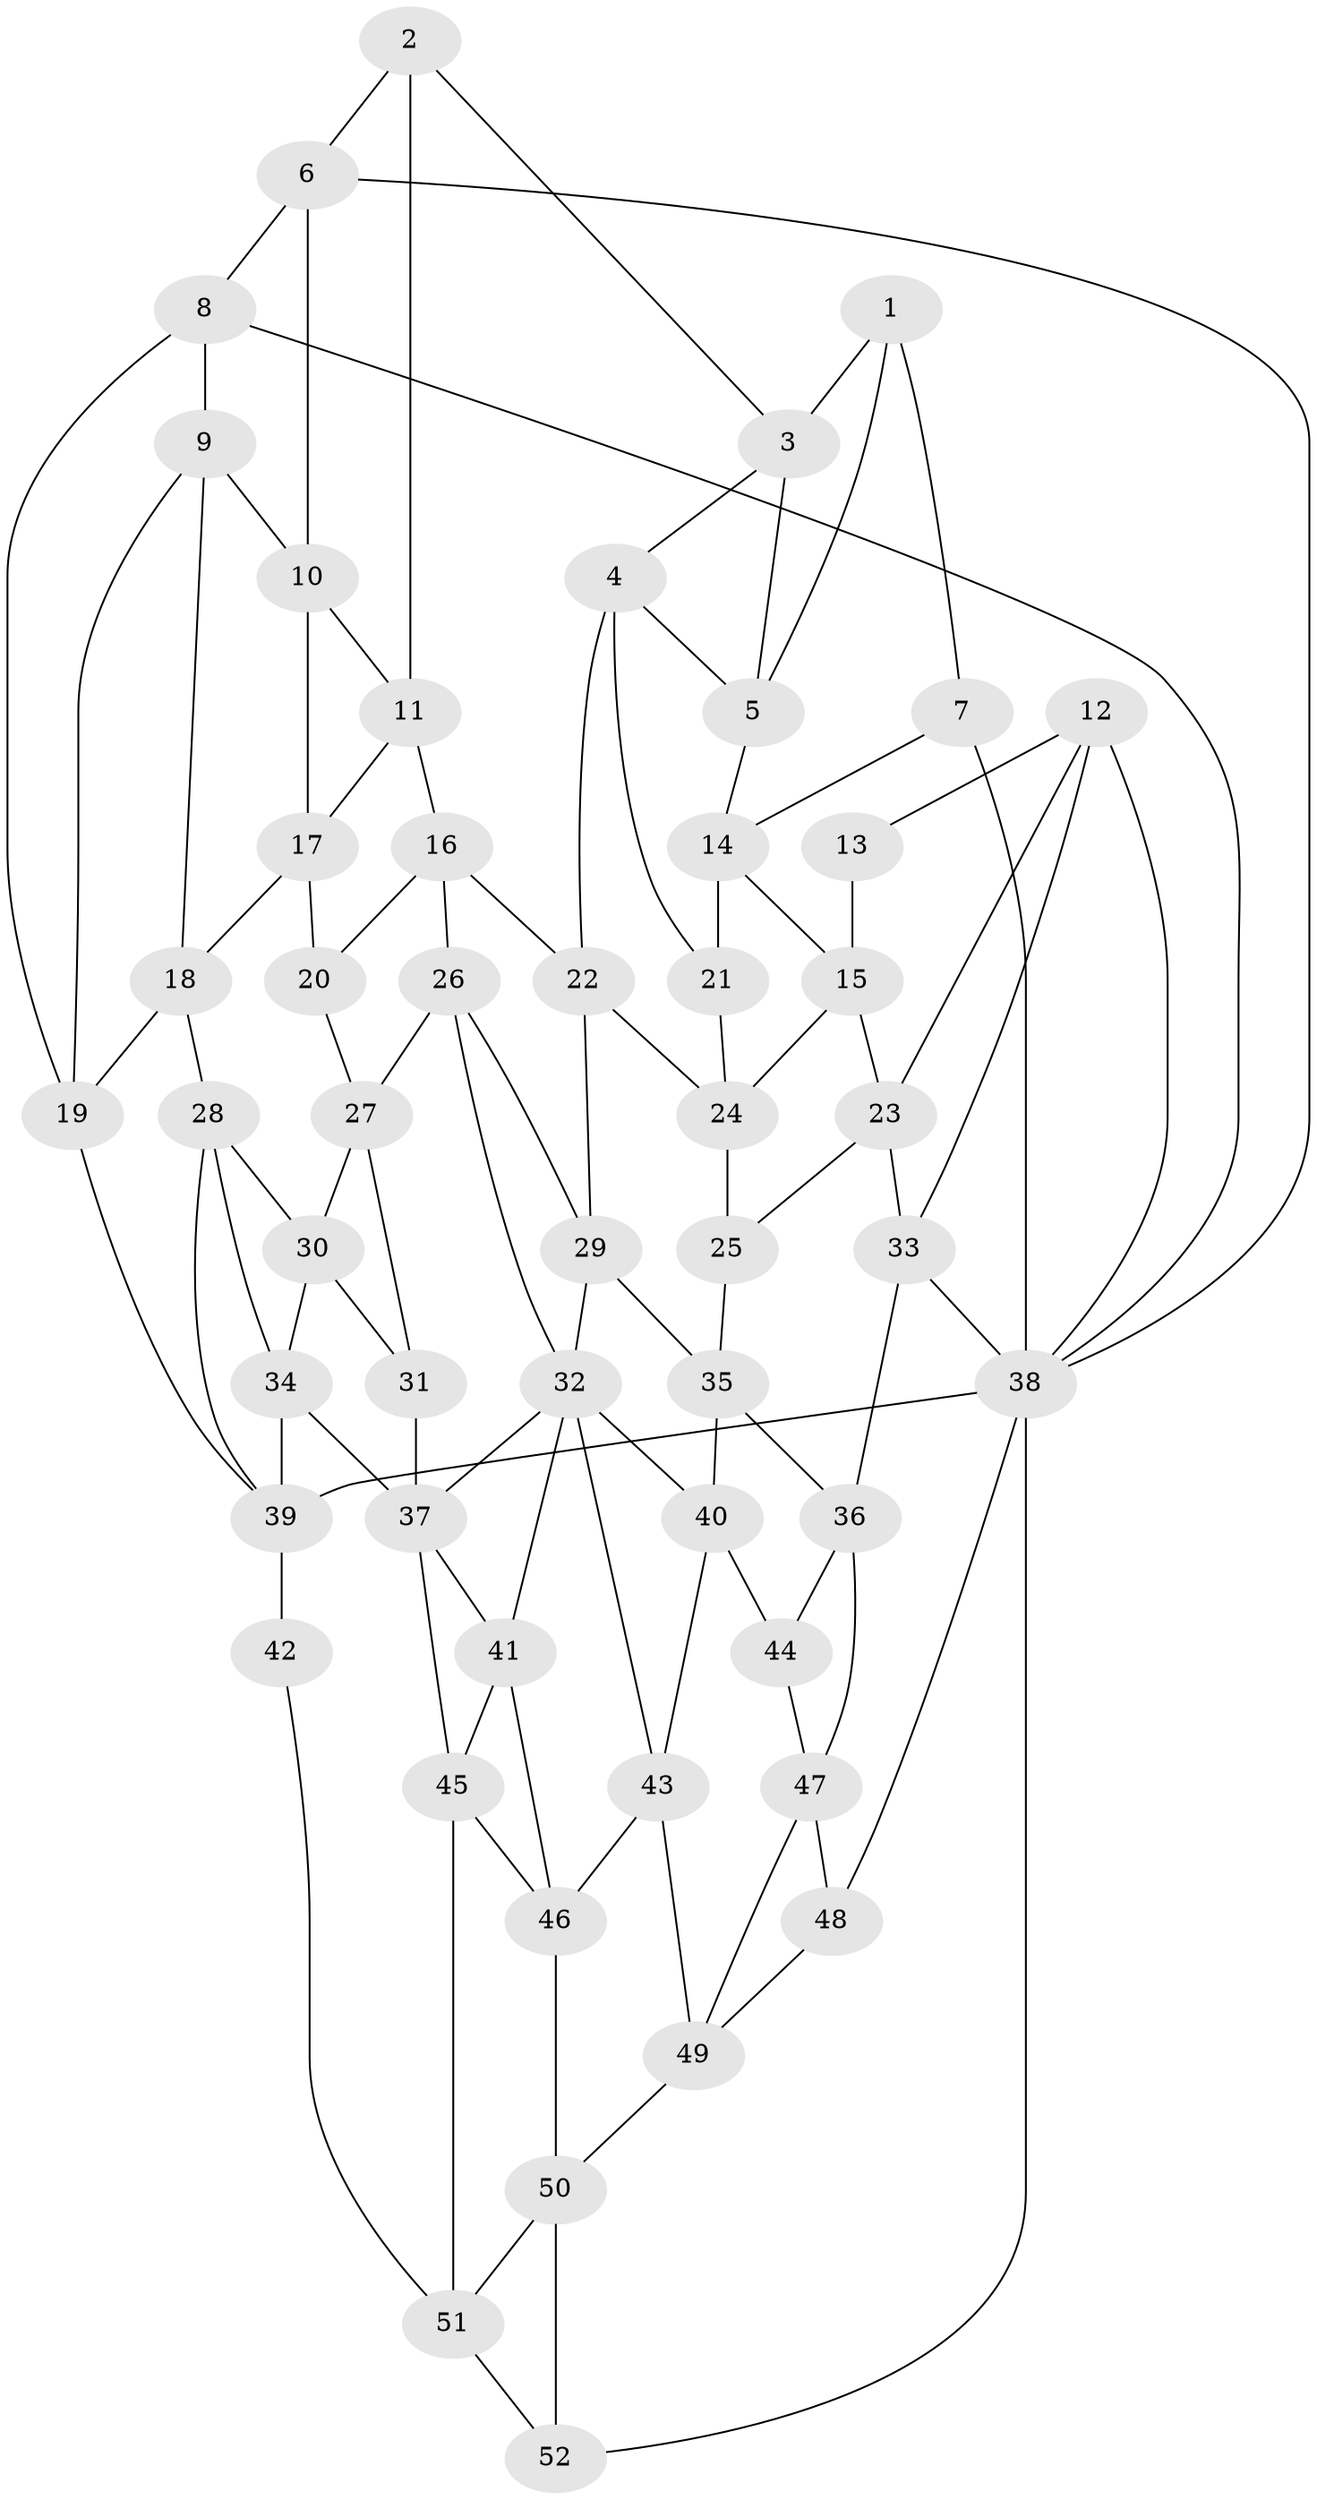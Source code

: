 // original degree distribution, {3: 0.028846153846153848, 4: 0.19230769230769232, 6: 0.19230769230769232, 5: 0.5865384615384616}
// Generated by graph-tools (version 1.1) at 2025/51/03/09/25 03:51:10]
// undirected, 52 vertices, 101 edges
graph export_dot {
graph [start="1"]
  node [color=gray90,style=filled];
  1;
  2;
  3;
  4;
  5;
  6;
  7;
  8;
  9;
  10;
  11;
  12;
  13;
  14;
  15;
  16;
  17;
  18;
  19;
  20;
  21;
  22;
  23;
  24;
  25;
  26;
  27;
  28;
  29;
  30;
  31;
  32;
  33;
  34;
  35;
  36;
  37;
  38;
  39;
  40;
  41;
  42;
  43;
  44;
  45;
  46;
  47;
  48;
  49;
  50;
  51;
  52;
  1 -- 3 [weight=1.0];
  1 -- 5 [weight=1.0];
  1 -- 7 [weight=1.0];
  2 -- 3 [weight=1.0];
  2 -- 6 [weight=1.0];
  2 -- 11 [weight=1.0];
  3 -- 4 [weight=1.0];
  3 -- 5 [weight=1.0];
  4 -- 5 [weight=1.0];
  4 -- 21 [weight=1.0];
  4 -- 22 [weight=1.0];
  5 -- 14 [weight=1.0];
  6 -- 8 [weight=1.0];
  6 -- 10 [weight=1.0];
  6 -- 38 [weight=1.0];
  7 -- 14 [weight=1.0];
  7 -- 38 [weight=1.0];
  8 -- 9 [weight=1.0];
  8 -- 19 [weight=1.0];
  8 -- 38 [weight=1.0];
  9 -- 10 [weight=1.0];
  9 -- 18 [weight=1.0];
  9 -- 19 [weight=1.0];
  10 -- 11 [weight=1.0];
  10 -- 17 [weight=1.0];
  11 -- 16 [weight=1.0];
  11 -- 17 [weight=1.0];
  12 -- 13 [weight=1.0];
  12 -- 23 [weight=1.0];
  12 -- 33 [weight=1.0];
  12 -- 38 [weight=1.0];
  13 -- 15 [weight=1.0];
  14 -- 15 [weight=1.0];
  14 -- 21 [weight=1.0];
  15 -- 23 [weight=1.0];
  15 -- 24 [weight=1.0];
  16 -- 20 [weight=1.0];
  16 -- 22 [weight=1.0];
  16 -- 26 [weight=1.0];
  17 -- 18 [weight=1.0];
  17 -- 20 [weight=1.0];
  18 -- 19 [weight=1.0];
  18 -- 28 [weight=1.0];
  19 -- 39 [weight=1.0];
  20 -- 27 [weight=1.0];
  21 -- 24 [weight=1.0];
  22 -- 24 [weight=1.0];
  22 -- 29 [weight=1.0];
  23 -- 25 [weight=1.0];
  23 -- 33 [weight=1.0];
  24 -- 25 [weight=1.0];
  25 -- 35 [weight=1.0];
  26 -- 27 [weight=1.0];
  26 -- 29 [weight=1.0];
  26 -- 32 [weight=1.0];
  27 -- 30 [weight=1.0];
  27 -- 31 [weight=1.0];
  28 -- 30 [weight=1.0];
  28 -- 34 [weight=1.0];
  28 -- 39 [weight=1.0];
  29 -- 32 [weight=1.0];
  29 -- 35 [weight=1.0];
  30 -- 31 [weight=1.0];
  30 -- 34 [weight=1.0];
  31 -- 37 [weight=1.0];
  32 -- 37 [weight=1.0];
  32 -- 40 [weight=1.0];
  32 -- 41 [weight=1.0];
  32 -- 43 [weight=1.0];
  33 -- 36 [weight=1.0];
  33 -- 38 [weight=1.0];
  34 -- 37 [weight=1.0];
  34 -- 39 [weight=1.0];
  35 -- 36 [weight=1.0];
  35 -- 40 [weight=1.0];
  36 -- 44 [weight=1.0];
  36 -- 47 [weight=1.0];
  37 -- 41 [weight=1.0];
  37 -- 45 [weight=1.0];
  38 -- 39 [weight=1.0];
  38 -- 48 [weight=1.0];
  38 -- 52 [weight=1.0];
  39 -- 42 [weight=2.0];
  40 -- 43 [weight=1.0];
  40 -- 44 [weight=1.0];
  41 -- 45 [weight=1.0];
  41 -- 46 [weight=1.0];
  42 -- 51 [weight=1.0];
  43 -- 46 [weight=1.0];
  43 -- 49 [weight=1.0];
  44 -- 47 [weight=1.0];
  45 -- 46 [weight=1.0];
  45 -- 51 [weight=1.0];
  46 -- 50 [weight=1.0];
  47 -- 48 [weight=1.0];
  47 -- 49 [weight=1.0];
  48 -- 49 [weight=1.0];
  49 -- 50 [weight=1.0];
  50 -- 51 [weight=1.0];
  50 -- 52 [weight=1.0];
  51 -- 52 [weight=1.0];
}
